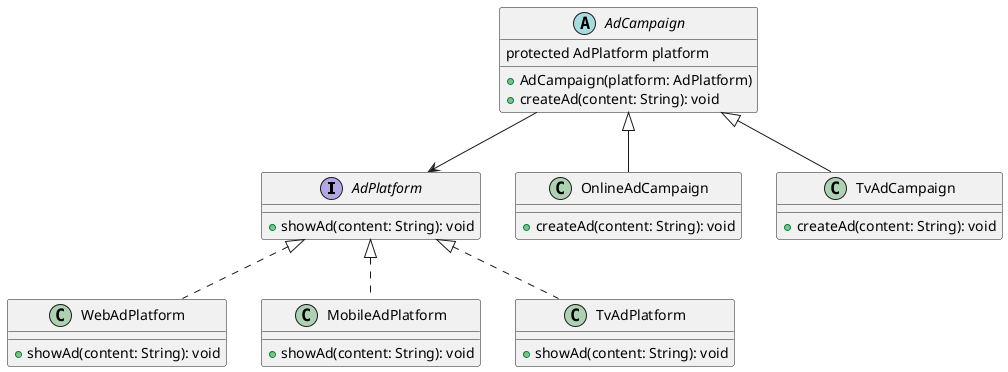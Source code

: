 @startuml
interface AdPlatform {
    +showAd(content: String): void
}

class WebAdPlatform implements AdPlatform {
    +showAd(content: String): void
}

class MobileAdPlatform implements AdPlatform {
    +showAd(content: String): void
}

class TvAdPlatform implements AdPlatform {
    +showAd(content: String): void
}

abstract class AdCampaign {
    protected AdPlatform platform
    +AdCampaign(platform: AdPlatform)
    +createAd(content: String): void
}

class OnlineAdCampaign extends AdCampaign {
    +createAd(content: String): void
}

class TvAdCampaign extends AdCampaign {
    +createAd(content: String): void
}


AdCampaign --> AdPlatform
@enduml
